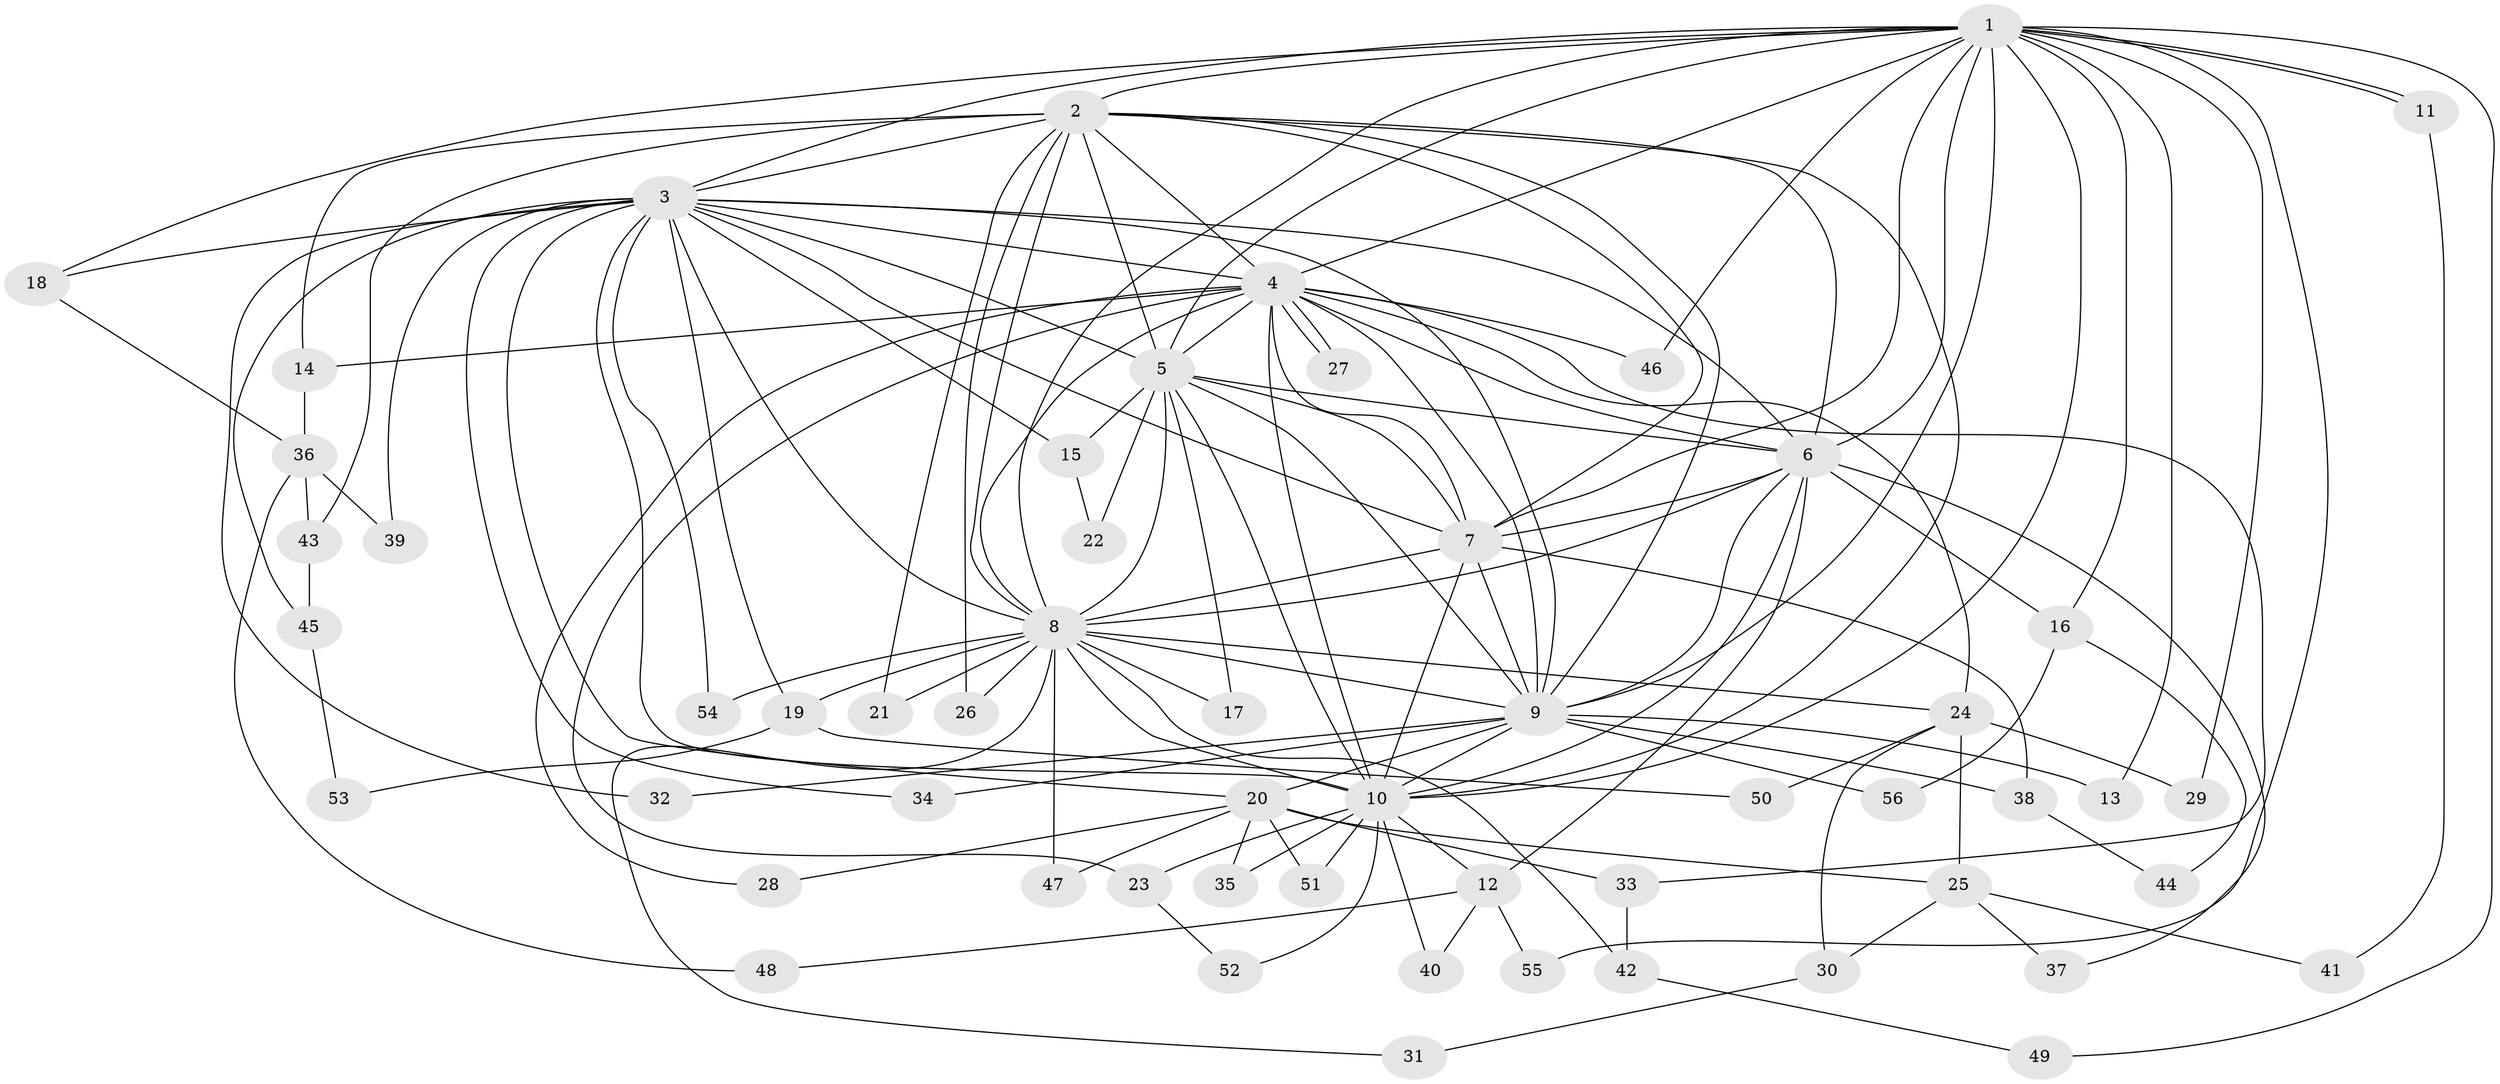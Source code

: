 // Generated by graph-tools (version 1.1) at 2025/25/03/09/25 03:25:51]
// undirected, 56 vertices, 137 edges
graph export_dot {
graph [start="1"]
  node [color=gray90,style=filled];
  1;
  2;
  3;
  4;
  5;
  6;
  7;
  8;
  9;
  10;
  11;
  12;
  13;
  14;
  15;
  16;
  17;
  18;
  19;
  20;
  21;
  22;
  23;
  24;
  25;
  26;
  27;
  28;
  29;
  30;
  31;
  32;
  33;
  34;
  35;
  36;
  37;
  38;
  39;
  40;
  41;
  42;
  43;
  44;
  45;
  46;
  47;
  48;
  49;
  50;
  51;
  52;
  53;
  54;
  55;
  56;
  1 -- 2;
  1 -- 3;
  1 -- 4;
  1 -- 5;
  1 -- 6;
  1 -- 7;
  1 -- 8;
  1 -- 9;
  1 -- 10;
  1 -- 11;
  1 -- 11;
  1 -- 13;
  1 -- 16;
  1 -- 18;
  1 -- 29;
  1 -- 46;
  1 -- 49;
  1 -- 55;
  2 -- 3;
  2 -- 4;
  2 -- 5;
  2 -- 6;
  2 -- 7;
  2 -- 8;
  2 -- 9;
  2 -- 10;
  2 -- 14;
  2 -- 21;
  2 -- 26;
  2 -- 43;
  3 -- 4;
  3 -- 5;
  3 -- 6;
  3 -- 7;
  3 -- 8;
  3 -- 9;
  3 -- 10;
  3 -- 15;
  3 -- 18;
  3 -- 19;
  3 -- 20;
  3 -- 32;
  3 -- 34;
  3 -- 39;
  3 -- 45;
  3 -- 54;
  4 -- 5;
  4 -- 6;
  4 -- 7;
  4 -- 8;
  4 -- 9;
  4 -- 10;
  4 -- 14;
  4 -- 23;
  4 -- 24;
  4 -- 27;
  4 -- 27;
  4 -- 28;
  4 -- 33;
  4 -- 46;
  5 -- 6;
  5 -- 7;
  5 -- 8;
  5 -- 9;
  5 -- 10;
  5 -- 15;
  5 -- 17;
  5 -- 22;
  6 -- 7;
  6 -- 8;
  6 -- 9;
  6 -- 10;
  6 -- 12;
  6 -- 16;
  6 -- 37;
  7 -- 8;
  7 -- 9;
  7 -- 10;
  7 -- 38;
  8 -- 9;
  8 -- 10;
  8 -- 17;
  8 -- 19;
  8 -- 21;
  8 -- 24;
  8 -- 26;
  8 -- 31;
  8 -- 42;
  8 -- 47;
  8 -- 54;
  9 -- 10;
  9 -- 13;
  9 -- 20;
  9 -- 32;
  9 -- 34;
  9 -- 38;
  9 -- 56;
  10 -- 12;
  10 -- 23;
  10 -- 35;
  10 -- 40;
  10 -- 51;
  10 -- 52;
  11 -- 41;
  12 -- 40;
  12 -- 48;
  12 -- 55;
  14 -- 36;
  15 -- 22;
  16 -- 44;
  16 -- 56;
  18 -- 36;
  19 -- 50;
  19 -- 53;
  20 -- 25;
  20 -- 28;
  20 -- 33;
  20 -- 35;
  20 -- 47;
  20 -- 51;
  23 -- 52;
  24 -- 25;
  24 -- 29;
  24 -- 30;
  24 -- 50;
  25 -- 30;
  25 -- 37;
  25 -- 41;
  30 -- 31;
  33 -- 42;
  36 -- 39;
  36 -- 43;
  36 -- 48;
  38 -- 44;
  42 -- 49;
  43 -- 45;
  45 -- 53;
}

